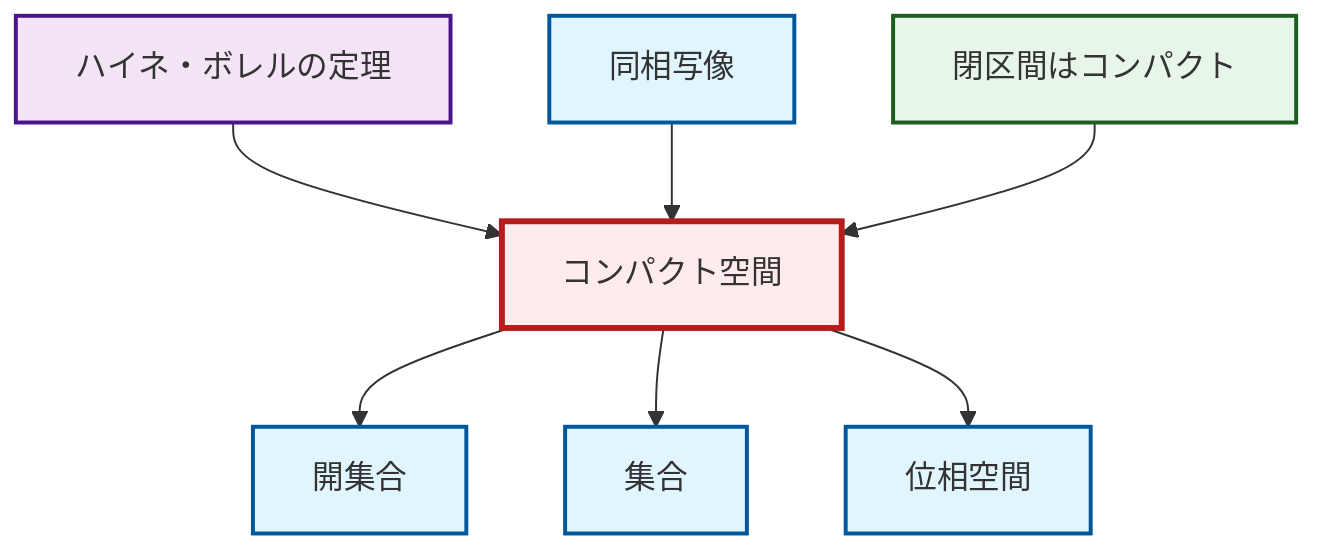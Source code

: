 graph TD
    classDef definition fill:#e1f5fe,stroke:#01579b,stroke-width:2px
    classDef theorem fill:#f3e5f5,stroke:#4a148c,stroke-width:2px
    classDef axiom fill:#fff3e0,stroke:#e65100,stroke-width:2px
    classDef example fill:#e8f5e9,stroke:#1b5e20,stroke-width:2px
    classDef current fill:#ffebee,stroke:#b71c1c,stroke-width:3px
    def-compact["コンパクト空間"]:::definition
    def-homeomorphism["同相写像"]:::definition
    def-open-set["開集合"]:::definition
    ex-closed-interval-compact["閉区間はコンパクト"]:::example
    def-set["集合"]:::definition
    def-topological-space["位相空間"]:::definition
    thm-heine-borel["ハイネ・ボレルの定理"]:::theorem
    def-compact --> def-open-set
    thm-heine-borel --> def-compact
    def-compact --> def-set
    def-homeomorphism --> def-compact
    def-compact --> def-topological-space
    ex-closed-interval-compact --> def-compact
    class def-compact current